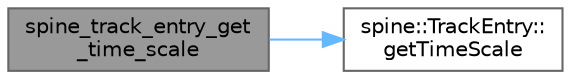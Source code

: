 digraph "spine_track_entry_get_time_scale"
{
 // LATEX_PDF_SIZE
  bgcolor="transparent";
  edge [fontname=Helvetica,fontsize=10,labelfontname=Helvetica,labelfontsize=10];
  node [fontname=Helvetica,fontsize=10,shape=box,height=0.2,width=0.4];
  rankdir="LR";
  Node1 [id="Node000001",label="spine_track_entry_get\l_time_scale",height=0.2,width=0.4,color="gray40", fillcolor="grey60", style="filled", fontcolor="black",tooltip=" "];
  Node1 -> Node2 [id="edge1_Node000001_Node000002",color="steelblue1",style="solid",tooltip=" "];
  Node2 [id="Node000002",label="spine::TrackEntry::\lgetTimeScale",height=0.2,width=0.4,color="grey40", fillcolor="white", style="filled",URL="$classspine_1_1_track_entry.html#a6428b9034a03c57e3fe6ad7c7144d464",tooltip=" "];
}
